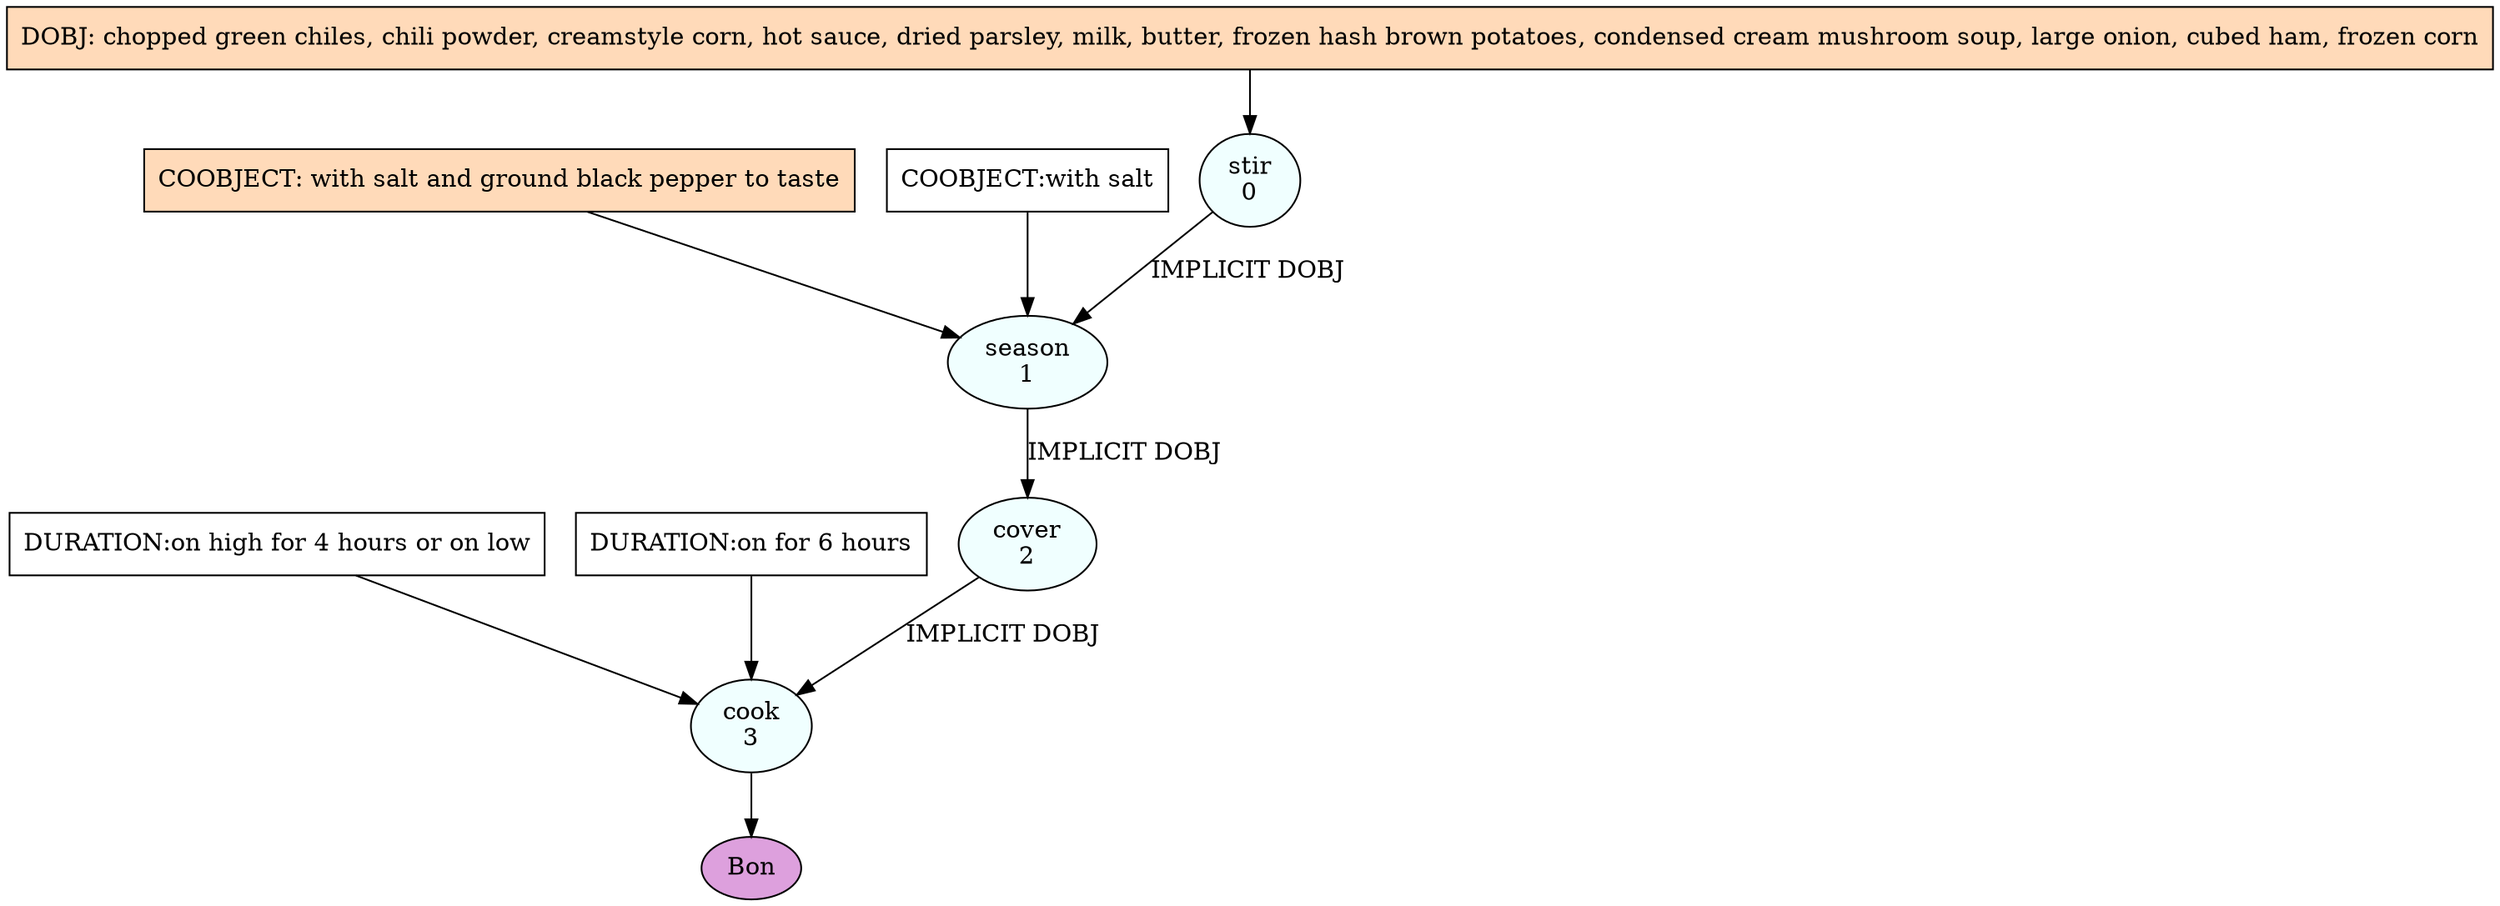 digraph recipe {
E0[label="stir
0", shape=oval, style=filled, fillcolor=azure]
E1[label="season
1", shape=oval, style=filled, fillcolor=azure]
E2[label="cover
2", shape=oval, style=filled, fillcolor=azure]
E3[label="cook
3", shape=oval, style=filled, fillcolor=azure]
D0[label="DOBJ: chopped green chiles, chili powder, creamstyle corn, hot sauce, dried parsley, milk, butter, frozen hash brown potatoes, condensed cream mushroom soup, large onion, cubed ham, frozen corn", shape=box, style=filled, fillcolor=peachpuff]
D0 -> E0
E0 -> E1 [label="IMPLICIT DOBJ"]
P1_0_ing[label="COOBJECT: with salt and ground black pepper to taste", shape=box, style=filled, fillcolor=peachpuff]
P1_0_ing -> E1
P1_0_0[label="COOBJECT:with salt", shape=box, style=filled, fillcolor=white]
P1_0_0 -> E1
E1 -> E2 [label="IMPLICIT DOBJ"]
E2 -> E3 [label="IMPLICIT DOBJ"]
P3_0_0[label="DURATION:on high for 4 hours or on low", shape=box, style=filled, fillcolor=white]
P3_0_0 -> E3
P3_0_1[label="DURATION:on for 6 hours", shape=box, style=filled, fillcolor=white]
P3_0_1 -> E3
EOR[label="Bon", shape=oval, style=filled, fillcolor=plum]
E3 -> EOR
}
